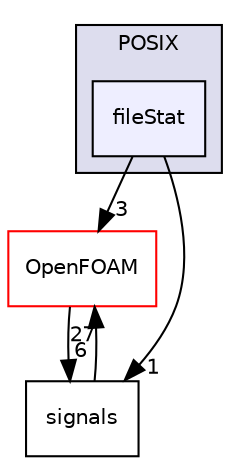 digraph "src/OSspecific/POSIX/fileStat" {
  bgcolor=transparent;
  compound=true
  node [ fontsize="10", fontname="Helvetica"];
  edge [ labelfontsize="10", labelfontname="Helvetica"];
  subgraph clusterdir_94c34cce8591e074e6ace6f8df04d41e {
    graph [ bgcolor="#ddddee", pencolor="black", label="POSIX" fontname="Helvetica", fontsize="10", URL="dir_94c34cce8591e074e6ace6f8df04d41e.html"]
  dir_64fee43ad364ca7680bdfffb74cd54a3 [shape=box, label="fileStat", style="filled", fillcolor="#eeeeff", pencolor="black", URL="dir_64fee43ad364ca7680bdfffb74cd54a3.html"];
  }
  dir_c5473ff19b20e6ec4dfe5c310b3778a8 [shape=box label="OpenFOAM" color="red" URL="dir_c5473ff19b20e6ec4dfe5c310b3778a8.html"];
  dir_03f2ede0689674e80607e9e4a1513685 [shape=box label="signals" URL="dir_03f2ede0689674e80607e9e4a1513685.html"];
  dir_64fee43ad364ca7680bdfffb74cd54a3->dir_c5473ff19b20e6ec4dfe5c310b3778a8 [headlabel="3", labeldistance=1.5 headhref="dir_002949_002151.html"];
  dir_64fee43ad364ca7680bdfffb74cd54a3->dir_03f2ede0689674e80607e9e4a1513685 [headlabel="1", labeldistance=1.5 headhref="dir_002949_002953.html"];
  dir_c5473ff19b20e6ec4dfe5c310b3778a8->dir_03f2ede0689674e80607e9e4a1513685 [headlabel="6", labeldistance=1.5 headhref="dir_002151_002953.html"];
  dir_03f2ede0689674e80607e9e4a1513685->dir_c5473ff19b20e6ec4dfe5c310b3778a8 [headlabel="27", labeldistance=1.5 headhref="dir_002953_002151.html"];
}
